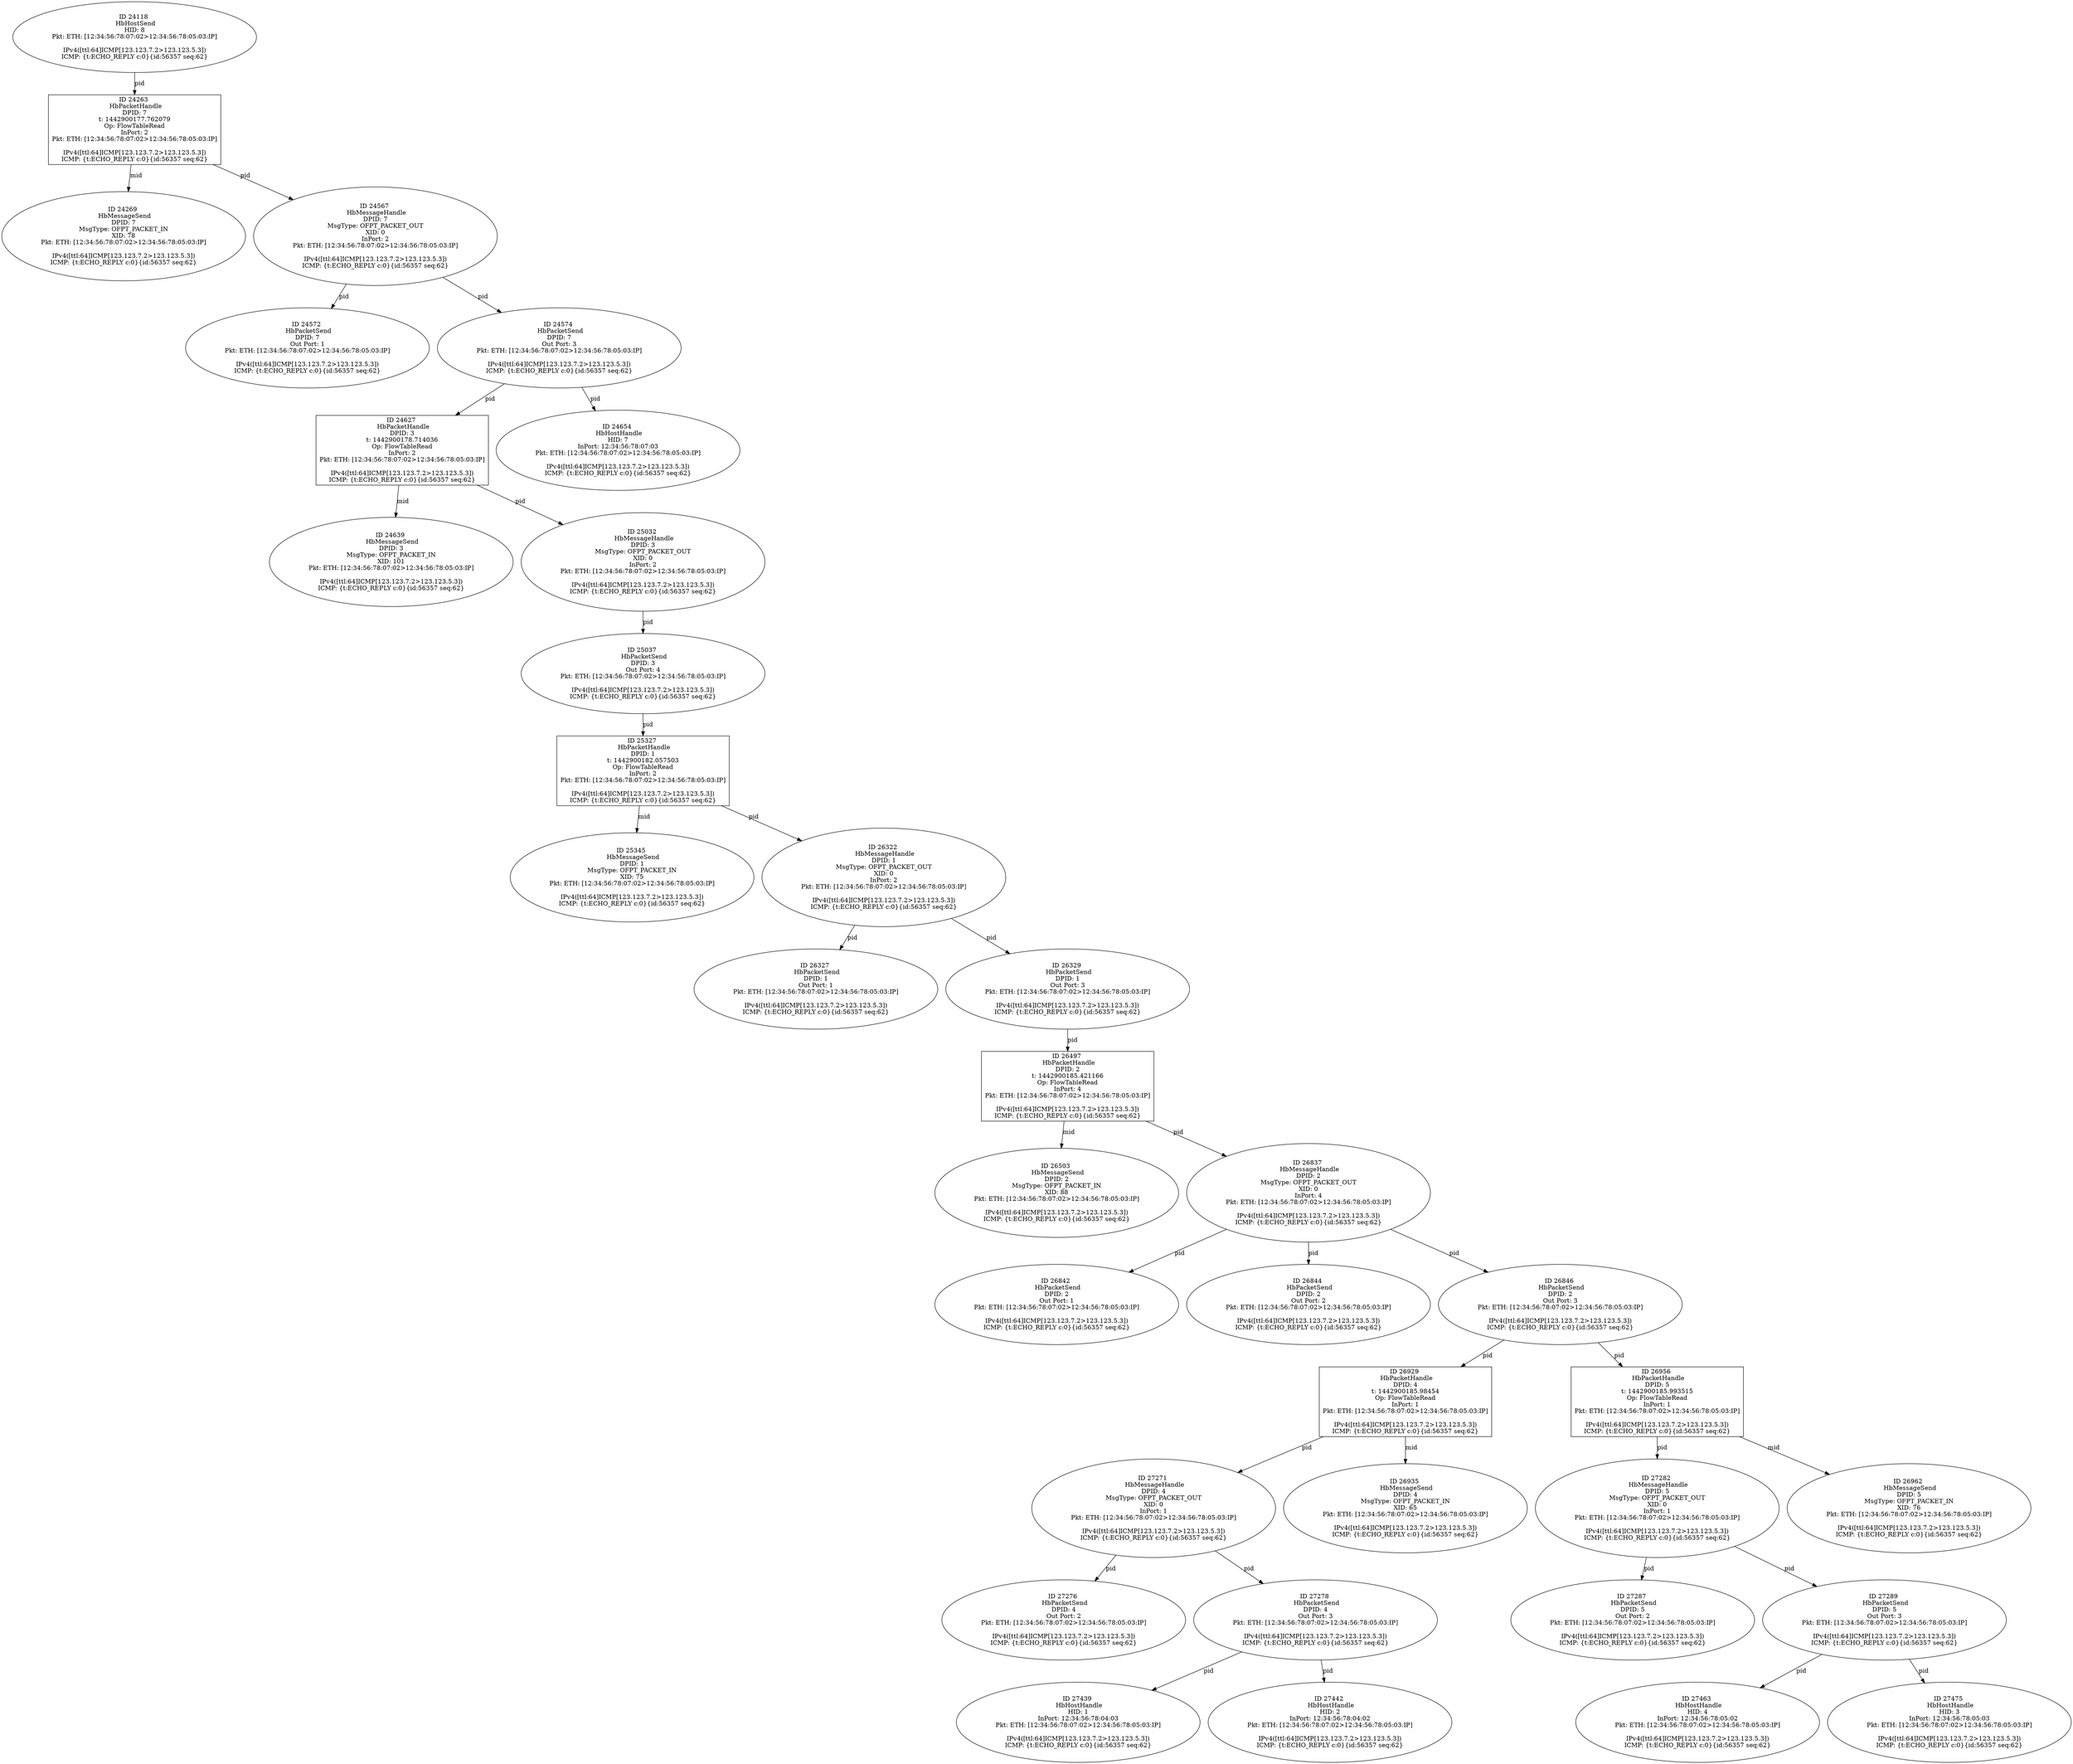 strict digraph G {
26497 [shape=box, event=<hb_events.HbPacketHandle object at 0x10d8ac090>, label="ID 26497 
 HbPacketHandle
DPID: 2
t: 1442900185.421166
Op: FlowTableRead
InPort: 4
Pkt: ETH: [12:34:56:78:07:02>12:34:56:78:05:03:IP]

IPv4([ttl:64]ICMP[123.123.7.2>123.123.5.3])
ICMP: {t:ECHO_REPLY c:0}{id:56357 seq:62}"];
26503 [shape=oval, event=<hb_events.HbMessageSend object at 0x10d8ac7d0>, label="ID 26503 
 HbMessageSend
DPID: 2
MsgType: OFPT_PACKET_IN
XID: 88
Pkt: ETH: [12:34:56:78:07:02>12:34:56:78:05:03:IP]

IPv4([ttl:64]ICMP[123.123.7.2>123.123.5.3])
ICMP: {t:ECHO_REPLY c:0}{id:56357 seq:62}"];
27276 [shape=oval, event=<hb_events.HbPacketSend object at 0x10d9ccc90>, label="ID 27276 
 HbPacketSend
DPID: 4
Out Port: 2
Pkt: ETH: [12:34:56:78:07:02>12:34:56:78:05:03:IP]

IPv4([ttl:64]ICMP[123.123.7.2>123.123.5.3])
ICMP: {t:ECHO_REPLY c:0}{id:56357 seq:62}"];
27278 [shape=oval, event=<hb_events.HbPacketSend object at 0x10d9cced0>, label="ID 27278 
 HbPacketSend
DPID: 4
Out Port: 3
Pkt: ETH: [12:34:56:78:07:02>12:34:56:78:05:03:IP]

IPv4([ttl:64]ICMP[123.123.7.2>123.123.5.3])
ICMP: {t:ECHO_REPLY c:0}{id:56357 seq:62}"];
27282 [shape=oval, event=<hb_events.HbMessageHandle object at 0x10d9d2150>, label="ID 27282 
 HbMessageHandle
DPID: 5
MsgType: OFPT_PACKET_OUT
XID: 0
InPort: 1
Pkt: ETH: [12:34:56:78:07:02>12:34:56:78:05:03:IP]

IPv4([ttl:64]ICMP[123.123.7.2>123.123.5.3])
ICMP: {t:ECHO_REPLY c:0}{id:56357 seq:62}"];
27287 [shape=oval, event=<hb_events.HbPacketSend object at 0x10d9d2650>, label="ID 27287 
 HbPacketSend
DPID: 5
Out Port: 2
Pkt: ETH: [12:34:56:78:07:02>12:34:56:78:05:03:IP]

IPv4([ttl:64]ICMP[123.123.7.2>123.123.5.3])
ICMP: {t:ECHO_REPLY c:0}{id:56357 seq:62}"];
27289 [shape=oval, event=<hb_events.HbPacketSend object at 0x10d9d2890>, label="ID 27289 
 HbPacketSend
DPID: 5
Out Port: 3
Pkt: ETH: [12:34:56:78:07:02>12:34:56:78:05:03:IP]

IPv4([ttl:64]ICMP[123.123.7.2>123.123.5.3])
ICMP: {t:ECHO_REPLY c:0}{id:56357 seq:62}"];
24263 [shape=box, event=<hb_events.HbPacketHandle object at 0x10d117d10>, label="ID 24263 
 HbPacketHandle
DPID: 7
t: 1442900177.762079
Op: FlowTableRead
InPort: 2
Pkt: ETH: [12:34:56:78:07:02>12:34:56:78:05:03:IP]

IPv4([ttl:64]ICMP[123.123.7.2>123.123.5.3])
ICMP: {t:ECHO_REPLY c:0}{id:56357 seq:62}"];
27271 [shape=oval, event=<hb_events.HbMessageHandle object at 0x10d9cc790>, label="ID 27271 
 HbMessageHandle
DPID: 4
MsgType: OFPT_PACKET_OUT
XID: 0
InPort: 1
Pkt: ETH: [12:34:56:78:07:02>12:34:56:78:05:03:IP]

IPv4([ttl:64]ICMP[123.123.7.2>123.123.5.3])
ICMP: {t:ECHO_REPLY c:0}{id:56357 seq:62}"];
27439 [shape=oval, event=<hb_events.HbHostHandle object at 0x10d9f9510>, label="ID 27439 
 HbHostHandle
HID: 1
InPort: 12:34:56:78:04:03
Pkt: ETH: [12:34:56:78:07:02>12:34:56:78:05:03:IP]

IPv4([ttl:64]ICMP[123.123.7.2>123.123.5.3])
ICMP: {t:ECHO_REPLY c:0}{id:56357 seq:62}"];
26929 [shape=box, event=<hb_events.HbPacketHandle object at 0x10d93f550>, label="ID 26929 
 HbPacketHandle
DPID: 4
t: 1442900185.98454
Op: FlowTableRead
InPort: 1
Pkt: ETH: [12:34:56:78:07:02>12:34:56:78:05:03:IP]

IPv4([ttl:64]ICMP[123.123.7.2>123.123.5.3])
ICMP: {t:ECHO_REPLY c:0}{id:56357 seq:62}"];
27442 [shape=oval, event=<hb_events.HbHostHandle object at 0x10d9f9750>, label="ID 27442 
 HbHostHandle
HID: 2
InPort: 12:34:56:78:04:02
Pkt: ETH: [12:34:56:78:07:02>12:34:56:78:05:03:IP]

IPv4([ttl:64]ICMP[123.123.7.2>123.123.5.3])
ICMP: {t:ECHO_REPLY c:0}{id:56357 seq:62}"];
24627 [shape=box, event=<hb_events.HbPacketHandle object at 0x10d28d5d0>, label="ID 24627 
 HbPacketHandle
DPID: 3
t: 1442900178.714036
Op: FlowTableRead
InPort: 2
Pkt: ETH: [12:34:56:78:07:02>12:34:56:78:05:03:IP]

IPv4([ttl:64]ICMP[123.123.7.2>123.123.5.3])
ICMP: {t:ECHO_REPLY c:0}{id:56357 seq:62}"];
24118 [shape=oval, event=<hb_events.HbHostSend object at 0x10d0b2f90>, label="ID 24118 
 HbHostSend
HID: 8
Pkt: ETH: [12:34:56:78:07:02>12:34:56:78:05:03:IP]

IPv4([ttl:64]ICMP[123.123.7.2>123.123.5.3])
ICMP: {t:ECHO_REPLY c:0}{id:56357 seq:62}"];
26935 [shape=oval, event=<hb_events.HbMessageSend object at 0x10d93fc90>, label="ID 26935 
 HbMessageSend
DPID: 4
MsgType: OFPT_PACKET_IN
XID: 65
Pkt: ETH: [12:34:56:78:07:02>12:34:56:78:05:03:IP]

IPv4([ttl:64]ICMP[123.123.7.2>123.123.5.3])
ICMP: {t:ECHO_REPLY c:0}{id:56357 seq:62}"];
25345 [shape=oval, event=<hb_events.HbMessageSend object at 0x10d5fbe90>, label="ID 25345 
 HbMessageSend
DPID: 1
MsgType: OFPT_PACKET_IN
XID: 75
Pkt: ETH: [12:34:56:78:07:02>12:34:56:78:05:03:IP]

IPv4([ttl:64]ICMP[123.123.7.2>123.123.5.3])
ICMP: {t:ECHO_REPLY c:0}{id:56357 seq:62}"];
24639 [shape=oval, event=<hb_events.HbMessageSend object at 0x10d294a90>, label="ID 24639 
 HbMessageSend
DPID: 3
MsgType: OFPT_PACKET_IN
XID: 101
Pkt: ETH: [12:34:56:78:07:02>12:34:56:78:05:03:IP]

IPv4([ttl:64]ICMP[123.123.7.2>123.123.5.3])
ICMP: {t:ECHO_REPLY c:0}{id:56357 seq:62}"];
27463 [shape=oval, event=<hb_events.HbHostHandle object at 0x10da11c50>, label="ID 27463 
 HbHostHandle
HID: 4
InPort: 12:34:56:78:05:02
Pkt: ETH: [12:34:56:78:07:02>12:34:56:78:05:03:IP]

IPv4([ttl:64]ICMP[123.123.7.2>123.123.5.3])
ICMP: {t:ECHO_REPLY c:0}{id:56357 seq:62}"];
25032 [shape=oval, event=<hb_events.HbMessageHandle object at 0x10d441cd0>, label="ID 25032 
 HbMessageHandle
DPID: 3
MsgType: OFPT_PACKET_OUT
XID: 0
InPort: 2
Pkt: ETH: [12:34:56:78:07:02>12:34:56:78:05:03:IP]

IPv4([ttl:64]ICMP[123.123.7.2>123.123.5.3])
ICMP: {t:ECHO_REPLY c:0}{id:56357 seq:62}"];
26956 [shape=box, event=<hb_events.HbPacketHandle object at 0x10d946f90>, label="ID 26956 
 HbPacketHandle
DPID: 5
t: 1442900185.993515
Op: FlowTableRead
InPort: 1
Pkt: ETH: [12:34:56:78:07:02>12:34:56:78:05:03:IP]

IPv4([ttl:64]ICMP[123.123.7.2>123.123.5.3])
ICMP: {t:ECHO_REPLY c:0}{id:56357 seq:62}"];
24269 [shape=oval, event=<hb_events.HbMessageSend object at 0x10d137f90>, label="ID 24269 
 HbMessageSend
DPID: 7
MsgType: OFPT_PACKET_IN
XID: 78
Pkt: ETH: [12:34:56:78:07:02>12:34:56:78:05:03:IP]

IPv4([ttl:64]ICMP[123.123.7.2>123.123.5.3])
ICMP: {t:ECHO_REPLY c:0}{id:56357 seq:62}"];
24654 [shape=oval, event=<hb_events.HbHostHandle object at 0x10d2a7790>, label="ID 24654 
 HbHostHandle
HID: 7
InPort: 12:34:56:78:07:03
Pkt: ETH: [12:34:56:78:07:02>12:34:56:78:05:03:IP]

IPv4([ttl:64]ICMP[123.123.7.2>123.123.5.3])
ICMP: {t:ECHO_REPLY c:0}{id:56357 seq:62}"];
25037 [shape=oval, event=<hb_events.HbPacketSend object at 0x10d44ed10>, label="ID 25037 
 HbPacketSend
DPID: 3
Out Port: 4
Pkt: ETH: [12:34:56:78:07:02>12:34:56:78:05:03:IP]

IPv4([ttl:64]ICMP[123.123.7.2>123.123.5.3])
ICMP: {t:ECHO_REPLY c:0}{id:56357 seq:62}"];
26322 [shape=oval, event=<hb_events.HbMessageHandle object at 0x10d83bf10>, label="ID 26322 
 HbMessageHandle
DPID: 1
MsgType: OFPT_PACKET_OUT
XID: 0
InPort: 2
Pkt: ETH: [12:34:56:78:07:02>12:34:56:78:05:03:IP]

IPv4([ttl:64]ICMP[123.123.7.2>123.123.5.3])
ICMP: {t:ECHO_REPLY c:0}{id:56357 seq:62}"];
27475 [shape=oval, event=<hb_events.HbHostHandle object at 0x10da189d0>, label="ID 27475 
 HbHostHandle
HID: 3
InPort: 12:34:56:78:05:03
Pkt: ETH: [12:34:56:78:07:02>12:34:56:78:05:03:IP]

IPv4([ttl:64]ICMP[123.123.7.2>123.123.5.3])
ICMP: {t:ECHO_REPLY c:0}{id:56357 seq:62}"];
26837 [shape=oval, event=<hb_events.HbMessageHandle object at 0x10d925e90>, label="ID 26837 
 HbMessageHandle
DPID: 2
MsgType: OFPT_PACKET_OUT
XID: 0
InPort: 4
Pkt: ETH: [12:34:56:78:07:02>12:34:56:78:05:03:IP]

IPv4([ttl:64]ICMP[123.123.7.2>123.123.5.3])
ICMP: {t:ECHO_REPLY c:0}{id:56357 seq:62}"];
26327 [shape=oval, event=<hb_events.HbPacketSend object at 0x10d840450>, label="ID 26327 
 HbPacketSend
DPID: 1
Out Port: 1
Pkt: ETH: [12:34:56:78:07:02>12:34:56:78:05:03:IP]

IPv4([ttl:64]ICMP[123.123.7.2>123.123.5.3])
ICMP: {t:ECHO_REPLY c:0}{id:56357 seq:62}"];
26329 [shape=oval, event=<hb_events.HbPacketSend object at 0x10d840690>, label="ID 26329 
 HbPacketSend
DPID: 1
Out Port: 3
Pkt: ETH: [12:34:56:78:07:02>12:34:56:78:05:03:IP]

IPv4([ttl:64]ICMP[123.123.7.2>123.123.5.3])
ICMP: {t:ECHO_REPLY c:0}{id:56357 seq:62}"];
26842 [shape=oval, event=<hb_events.HbPacketSend object at 0x10d92a610>, label="ID 26842 
 HbPacketSend
DPID: 2
Out Port: 1
Pkt: ETH: [12:34:56:78:07:02>12:34:56:78:05:03:IP]

IPv4([ttl:64]ICMP[123.123.7.2>123.123.5.3])
ICMP: {t:ECHO_REPLY c:0}{id:56357 seq:62}"];
26844 [shape=oval, event=<hb_events.HbPacketSend object at 0x10d92a850>, label="ID 26844 
 HbPacketSend
DPID: 2
Out Port: 2
Pkt: ETH: [12:34:56:78:07:02>12:34:56:78:05:03:IP]

IPv4([ttl:64]ICMP[123.123.7.2>123.123.5.3])
ICMP: {t:ECHO_REPLY c:0}{id:56357 seq:62}"];
26846 [shape=oval, event=<hb_events.HbPacketSend object at 0x10d92aa90>, label="ID 26846 
 HbPacketSend
DPID: 2
Out Port: 3
Pkt: ETH: [12:34:56:78:07:02>12:34:56:78:05:03:IP]

IPv4([ttl:64]ICMP[123.123.7.2>123.123.5.3])
ICMP: {t:ECHO_REPLY c:0}{id:56357 seq:62}"];
26962 [shape=oval, event=<hb_events.HbMessageSend object at 0x10d94d710>, label="ID 26962 
 HbMessageSend
DPID: 5
MsgType: OFPT_PACKET_IN
XID: 76
Pkt: ETH: [12:34:56:78:07:02>12:34:56:78:05:03:IP]

IPv4([ttl:64]ICMP[123.123.7.2>123.123.5.3])
ICMP: {t:ECHO_REPLY c:0}{id:56357 seq:62}"];
25327 [shape=box, event=<hb_events.HbPacketHandle object at 0x10d5ec710>, label="ID 25327 
 HbPacketHandle
DPID: 1
t: 1442900182.057503
Op: FlowTableRead
InPort: 2
Pkt: ETH: [12:34:56:78:07:02>12:34:56:78:05:03:IP]

IPv4([ttl:64]ICMP[123.123.7.2>123.123.5.3])
ICMP: {t:ECHO_REPLY c:0}{id:56357 seq:62}"];
24567 [shape=oval, event=<hb_events.HbMessageHandle object at 0x10d27a150>, label="ID 24567 
 HbMessageHandle
DPID: 7
MsgType: OFPT_PACKET_OUT
XID: 0
InPort: 2
Pkt: ETH: [12:34:56:78:07:02>12:34:56:78:05:03:IP]

IPv4([ttl:64]ICMP[123.123.7.2>123.123.5.3])
ICMP: {t:ECHO_REPLY c:0}{id:56357 seq:62}"];
24572 [shape=oval, event=<hb_events.HbPacketSend object at 0x10d288510>, label="ID 24572 
 HbPacketSend
DPID: 7
Out Port: 1
Pkt: ETH: [12:34:56:78:07:02>12:34:56:78:05:03:IP]

IPv4([ttl:64]ICMP[123.123.7.2>123.123.5.3])
ICMP: {t:ECHO_REPLY c:0}{id:56357 seq:62}"];
24574 [shape=oval, event=<hb_events.HbPacketSend object at 0x10d288750>, label="ID 24574 
 HbPacketSend
DPID: 7
Out Port: 3
Pkt: ETH: [12:34:56:78:07:02>12:34:56:78:05:03:IP]

IPv4([ttl:64]ICMP[123.123.7.2>123.123.5.3])
ICMP: {t:ECHO_REPLY c:0}{id:56357 seq:62}"];
26497 -> 26837  [rel=pid, label=pid];
26497 -> 26503  [rel=mid, label=mid];
27278 -> 27442  [rel=pid, label=pid];
27278 -> 27439  [rel=pid, label=pid];
27282 -> 27289  [rel=pid, label=pid];
27282 -> 27287  [rel=pid, label=pid];
27289 -> 27475  [rel=pid, label=pid];
27289 -> 27463  [rel=pid, label=pid];
27271 -> 27276  [rel=pid, label=pid];
27271 -> 27278  [rel=pid, label=pid];
26929 -> 27271  [rel=pid, label=pid];
26929 -> 26935  [rel=mid, label=mid];
24627 -> 25032  [rel=pid, label=pid];
24627 -> 24639  [rel=mid, label=mid];
24118 -> 24263  [rel=pid, label=pid];
24263 -> 24269  [rel=mid, label=mid];
24263 -> 24567  [rel=pid, label=pid];
25032 -> 25037  [rel=pid, label=pid];
26956 -> 26962  [rel=mid, label=mid];
26956 -> 27282  [rel=pid, label=pid];
25037 -> 25327  [rel=pid, label=pid];
26322 -> 26329  [rel=pid, label=pid];
26322 -> 26327  [rel=pid, label=pid];
26837 -> 26842  [rel=pid, label=pid];
26837 -> 26844  [rel=pid, label=pid];
26837 -> 26846  [rel=pid, label=pid];
26329 -> 26497  [rel=pid, label=pid];
26846 -> 26929  [rel=pid, label=pid];
26846 -> 26956  [rel=pid, label=pid];
25327 -> 25345  [rel=mid, label=mid];
25327 -> 26322  [rel=pid, label=pid];
24567 -> 24572  [rel=pid, label=pid];
24567 -> 24574  [rel=pid, label=pid];
24574 -> 24627  [rel=pid, label=pid];
24574 -> 24654  [rel=pid, label=pid];
}
